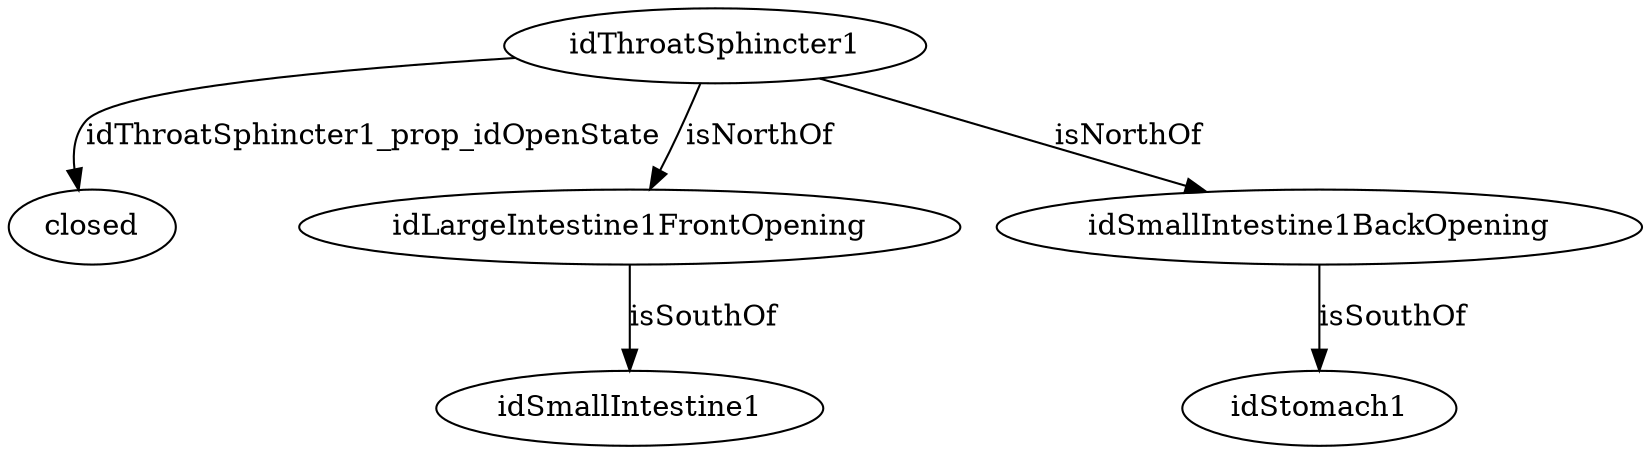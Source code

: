 strict digraph  {
idThroatSphincter1 [node_type=entity_node, root=root];
closed;
idLargeIntestine1FrontOpening;
idSmallIntestine1BackOpening;
idSmallIntestine1;
idStomach1;
idThroatSphincter1 -> closed  [edge_type=property, label=idThroatSphincter1_prop_idOpenState];
idThroatSphincter1 -> idLargeIntestine1FrontOpening  [edge_type=relationship, label=isNorthOf];
idThroatSphincter1 -> idSmallIntestine1BackOpening  [edge_type=relationship, label=isNorthOf];
idLargeIntestine1FrontOpening -> idSmallIntestine1  [edge_type=relationship, label=isSouthOf];
idSmallIntestine1BackOpening -> idStomach1  [edge_type=relationship, label=isSouthOf];
}
